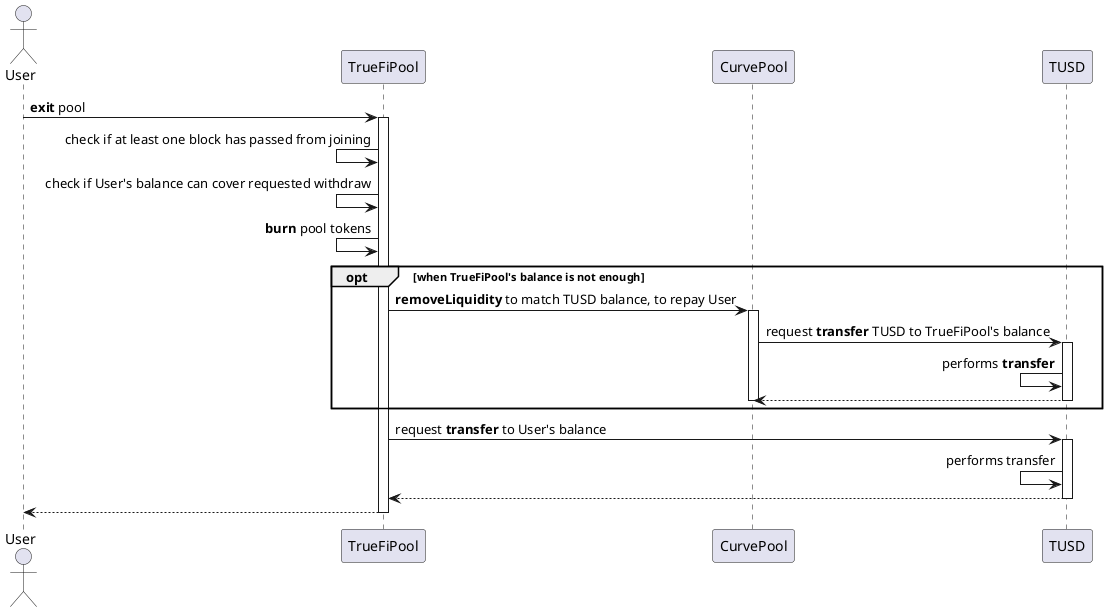 @startuml joiningPool
actor User

User -> TrueFiPool : **exit** pool
activate TrueFiPool

TrueFiPool <- TrueFiPool: check if at least one block has passed from joining
TrueFiPool <- TrueFiPool: check if User's balance can cover requested withdraw
TrueFiPool <- TrueFiPool: **burn** pool tokens

opt when TrueFiPool's balance is not enough

    TrueFiPool -> CurvePool: **removeLiquidity** to match TUSD balance, to repay User

    activate CurvePool
    CurvePool -> TUSD: request **transfer** TUSD to TrueFiPool's balance
    
    activate TUSD
    TUSD <- TUSD: performs **transfer**
    CurvePool <-- TUSD
    deactivate TUSD

    deactivate CurvePool
    end

TrueFiPool -> TUSD: request **transfer** to User's balance

activate TUSD
TUSD <- TUSD: performs transfer
TrueFiPool <-- TUSD
deactivate TUSD

User <-- TrueFiPool
deactivate TrueFiPool
@enduml